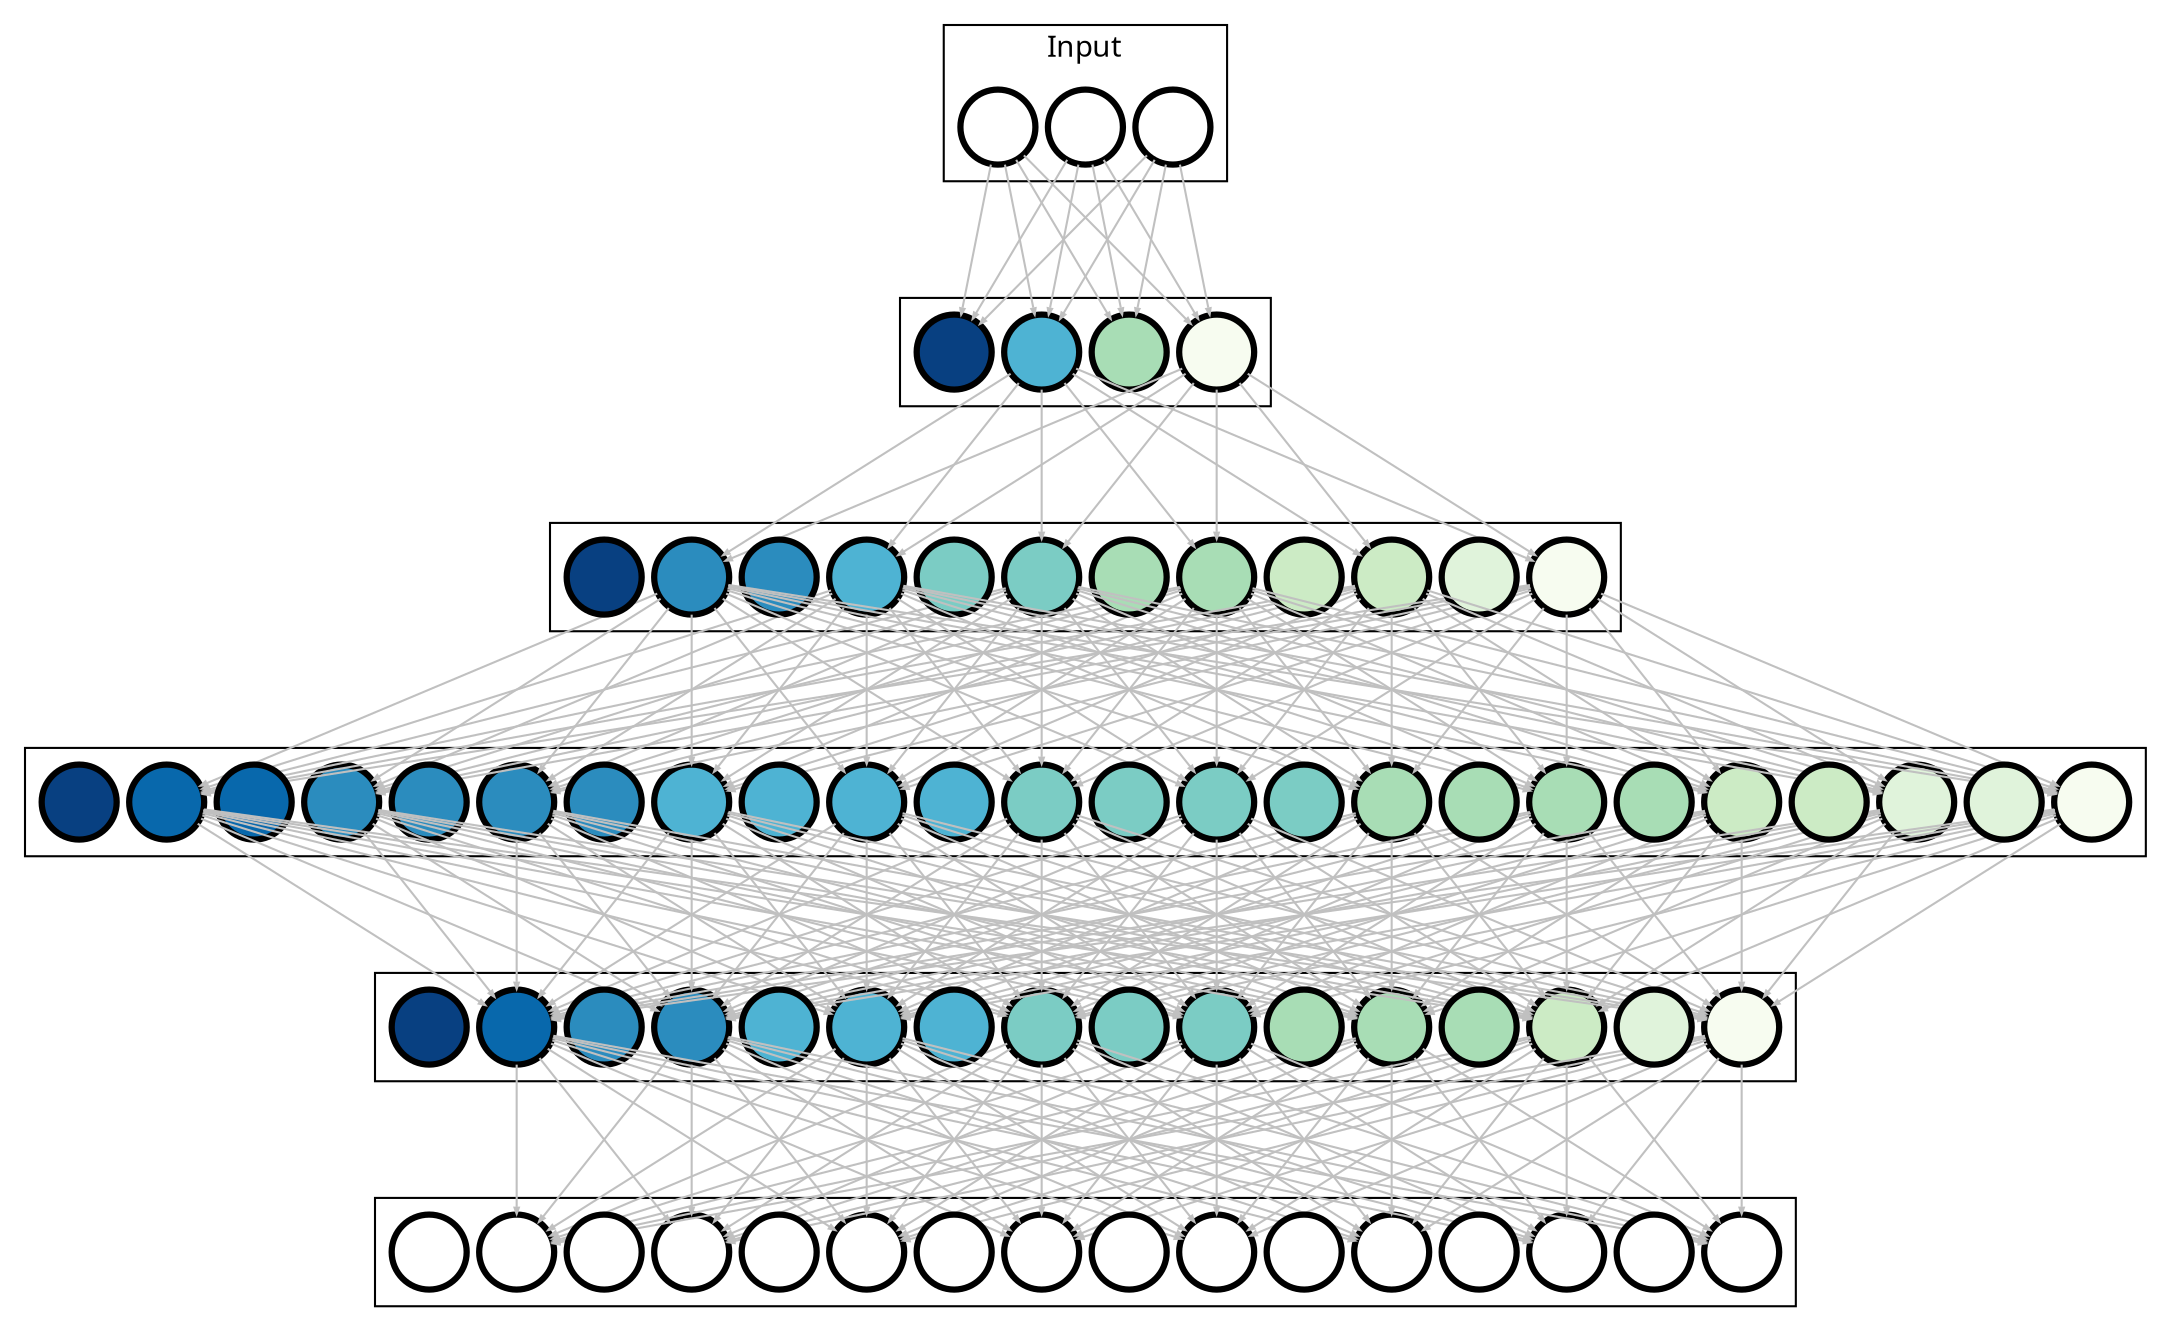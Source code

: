digraph G {
	fontname = "Hilda 10"
	rankdir=TB
	splines=line
	nodesep=.08;
	ranksep=1;
	color=black;
	edge [color=gray, arrowsize=.3];
	node [fixedsize=true,label="",style=filled,penwidth=3, color=black,fillcolor=white,shape=circle]

	subgraph cluster_0 {
		node [style=filled, shape=circle, colorscheme=gnbu9];
		 l00 		 l01 		 l02 ;
		label = "Input";
	}

	subgraph cluster_1 {
		node [style=filled, shape=circle, colorscheme=gnbu9];
		 l10 [fillcolor=1] 
		 l11 [fillcolor=4] 
		 l12 [fillcolor=6] 
		 l13 [fillcolor=9] 
;
	}

	subgraph cluster_2 {
		node [style=filled, shape=circle, colorscheme=gnbu9];
		 l20 [fillcolor=1] 
		 l21 [fillcolor=2] 
		 l22 [fillcolor=3] 
		 l23 [fillcolor=3] 
		 l24 [fillcolor=4] 
		 l25 [fillcolor=4] 
		 l26 [fillcolor=5] 
		 l27 [fillcolor=5] 
		 l28 [fillcolor=6] 
		 l29 [fillcolor=7] 
		 l210 [fillcolor=7] 
		 l211 [fillcolor=9] 
;
	}

	subgraph cluster_3 {
		node [style=filled, shape=circle, colorscheme=gnbu9];
		 l30 [fillcolor=1] 
		 l31 [fillcolor=2] 
		 l32 [fillcolor=2] 
		 l33 [fillcolor=3] 
		 l34 [fillcolor=3] 
		 l35 [fillcolor=4] 
		 l36 [fillcolor=4] 
		 l37 [fillcolor=4] 
		 l38 [fillcolor=4] 
		 l39 [fillcolor=5] 
		 l310 [fillcolor=5] 
		 l311 [fillcolor=5] 
		 l312 [fillcolor=5] 
		 l313 [fillcolor=6] 
		 l314 [fillcolor=6] 
		 l315 [fillcolor=6] 
		 l316 [fillcolor=6] 
		 l317 [fillcolor=7] 
		 l318 [fillcolor=7] 
		 l319 [fillcolor=7] 
		 l320 [fillcolor=7] 
		 l321 [fillcolor=8] 
		 l322 [fillcolor=8] 
		 l323 [fillcolor=9] 
;
	}

	subgraph cluster_4 {
		node [style=filled, shape=circle, colorscheme=gnbu9];
		 l40 [fillcolor=1] 
		 l41 [fillcolor=2] 
		 l42 [fillcolor=3] 
		 l43 [fillcolor=4] 
		 l44 [fillcolor=4] 
		 l45 [fillcolor=4] 
		 l46 [fillcolor=5] 
		 l47 [fillcolor=5] 
		 l48 [fillcolor=5] 
		 l49 [fillcolor=6] 
		 l410 [fillcolor=6] 
		 l411 [fillcolor=6] 
		 l412 [fillcolor=7] 
		 l413 [fillcolor=7] 
		 l414 [fillcolor=8] 
		 l415 [fillcolor=9] 
;
	}

	subgraph cluster_5 {
		node [style=filled, shape=circle, colorscheme=gnbu9];
		 l50 		 l51 		 l52 		 l53 		 l54 		 l55 		 l56 		 l57 		 l58 		 l59 		 l510 		 l511 		 l512 		 l513 		 l514 		 l515 ;
	}

	l00 -> l10
	l00 -> l11
	l00 -> l12
	l00 -> l13
	l01 -> l10
	l01 -> l11
	l01 -> l12
	l01 -> l13
	l02 -> l10
	l02 -> l11
	l02 -> l12
	l02 -> l13
	l10 -> l20
	l10 -> l22
	l10 -> l24
	l10 -> l26
	l10 -> l28
	l10 -> l210
	l12 -> l20
	l12 -> l22
	l12 -> l24
	l12 -> l26
	l12 -> l28
	l12 -> l210
	l20 -> l30
	l20 -> l32
	l20 -> l34
	l20 -> l36
	l20 -> l38
	l20 -> l310
	l20 -> l312
	l20 -> l314
	l20 -> l316
	l20 -> l318
	l20 -> l320
	l20 -> l322
	l22 -> l30
	l22 -> l32
	l22 -> l34
	l22 -> l36
	l22 -> l38
	l22 -> l310
	l22 -> l312
	l22 -> l314
	l22 -> l316
	l22 -> l318
	l22 -> l320
	l22 -> l322
	l24 -> l30
	l24 -> l32
	l24 -> l34
	l24 -> l36
	l24 -> l38
	l24 -> l310
	l24 -> l312
	l24 -> l314
	l24 -> l316
	l24 -> l318
	l24 -> l320
	l24 -> l322
	l26 -> l30
	l26 -> l32
	l26 -> l34
	l26 -> l36
	l26 -> l38
	l26 -> l310
	l26 -> l312
	l26 -> l314
	l26 -> l316
	l26 -> l318
	l26 -> l320
	l26 -> l322
	l28 -> l30
	l28 -> l32
	l28 -> l34
	l28 -> l36
	l28 -> l38
	l28 -> l310
	l28 -> l312
	l28 -> l314
	l28 -> l316
	l28 -> l318
	l28 -> l320
	l28 -> l322
	l210 -> l30
	l210 -> l32
	l210 -> l34
	l210 -> l36
	l210 -> l38
	l210 -> l310
	l210 -> l312
	l210 -> l314
	l210 -> l316
	l210 -> l318
	l210 -> l320
	l210 -> l322
	l30 -> l40
	l30 -> l42
	l30 -> l44
	l30 -> l46
	l30 -> l48
	l30 -> l410
	l30 -> l412
	l30 -> l414
	l32 -> l40
	l32 -> l42
	l32 -> l44
	l32 -> l46
	l32 -> l48
	l32 -> l410
	l32 -> l412
	l32 -> l414
	l34 -> l40
	l34 -> l42
	l34 -> l44
	l34 -> l46
	l34 -> l48
	l34 -> l410
	l34 -> l412
	l34 -> l414
	l36 -> l40
	l36 -> l42
	l36 -> l44
	l36 -> l46
	l36 -> l48
	l36 -> l410
	l36 -> l412
	l36 -> l414
	l38 -> l40
	l38 -> l42
	l38 -> l44
	l38 -> l46
	l38 -> l48
	l38 -> l410
	l38 -> l412
	l38 -> l414
	l310 -> l40
	l310 -> l42
	l310 -> l44
	l310 -> l46
	l310 -> l48
	l310 -> l410
	l310 -> l412
	l310 -> l414
	l312 -> l40
	l312 -> l42
	l312 -> l44
	l312 -> l46
	l312 -> l48
	l312 -> l410
	l312 -> l412
	l312 -> l414
	l314 -> l40
	l314 -> l42
	l314 -> l44
	l314 -> l46
	l314 -> l48
	l314 -> l410
	l314 -> l412
	l314 -> l414
	l316 -> l40
	l316 -> l42
	l316 -> l44
	l316 -> l46
	l316 -> l48
	l316 -> l410
	l316 -> l412
	l316 -> l414
	l318 -> l40
	l318 -> l42
	l318 -> l44
	l318 -> l46
	l318 -> l48
	l318 -> l410
	l318 -> l412
	l318 -> l414
	l320 -> l40
	l320 -> l42
	l320 -> l44
	l320 -> l46
	l320 -> l48
	l320 -> l410
	l320 -> l412
	l320 -> l414
	l322 -> l40
	l322 -> l42
	l322 -> l44
	l322 -> l46
	l322 -> l48
	l322 -> l410
	l322 -> l412
	l322 -> l414
	l40 -> l50
	l40 -> l52
	l40 -> l54
	l40 -> l56
	l40 -> l58
	l40 -> l510
	l40 -> l512
	l40 -> l514
	l42 -> l50
	l42 -> l52
	l42 -> l54
	l42 -> l56
	l42 -> l58
	l42 -> l510
	l42 -> l512
	l42 -> l514
	l44 -> l50
	l44 -> l52
	l44 -> l54
	l44 -> l56
	l44 -> l58
	l44 -> l510
	l44 -> l512
	l44 -> l514
	l46 -> l50
	l46 -> l52
	l46 -> l54
	l46 -> l56
	l46 -> l58
	l46 -> l510
	l46 -> l512
	l46 -> l514
	l48 -> l50
	l48 -> l52
	l48 -> l54
	l48 -> l56
	l48 -> l58
	l48 -> l510
	l48 -> l512
	l48 -> l514
	l410 -> l50
	l410 -> l52
	l410 -> l54
	l410 -> l56
	l410 -> l58
	l410 -> l510
	l410 -> l512
	l410 -> l514
	l412 -> l50
	l412 -> l52
	l412 -> l54
	l412 -> l56
	l412 -> l58
	l412 -> l510
	l412 -> l512
	l412 -> l514
	l414 -> l50
	l414 -> l52
	l414 -> l54
	l414 -> l56
	l414 -> l58
	l414 -> l510
	l414 -> l512
	l414 -> l514
}

